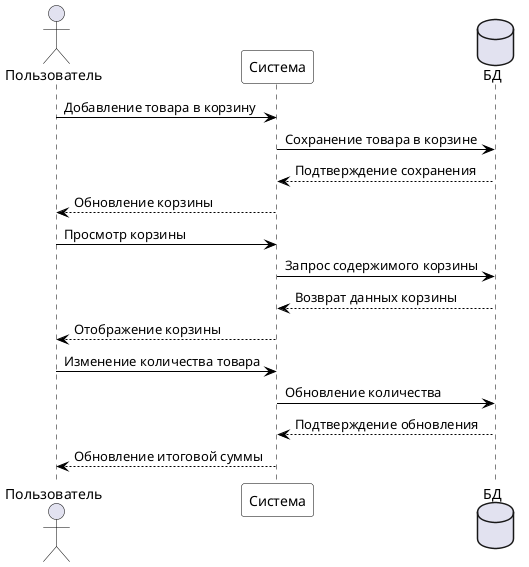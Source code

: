 @startuml
skinparam sequence {
    ArrowColor Black
    ActorBorderColor Black
    LifeLineBorderColor Black
    LifeLineBackgroundColor White
    ParticipantBorderColor Black
    ParticipantBackgroundColor White
    ParticipantFontColor Black
}

actor Пользователь
participant "Система" as System
database "БД" as DB

Пользователь -> System: Добавление товара в корзину
System -> DB: Сохранение товара в корзине
DB --> System: Подтверждение сохранения
System --> Пользователь: Обновление корзины
Пользователь -> System: Просмотр корзины
System -> DB: Запрос содержимого корзины
DB --> System: Возврат данных корзины
System --> Пользователь: Отображение корзины
Пользователь -> System: Изменение количества товара
System -> DB: Обновление количества
DB --> System: Подтверждение обновления
System --> Пользователь: Обновление итоговой суммы

@enduml
